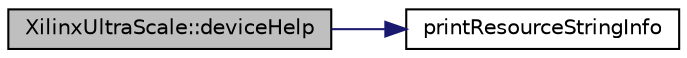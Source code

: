 digraph "XilinxUltraScale::deviceHelp"
{
 // INTERACTIVE_SVG=YES
 // LATEX_PDF_SIZE
  edge [fontname="Helvetica",fontsize="10",labelfontname="Helvetica",labelfontsize="10"];
  node [fontname="Helvetica",fontsize="10",shape=record];
  rankdir="LR";
  Node1 [label="XilinxUltraScale::deviceHelp",height=0.2,width=0.4,color="black", fillcolor="grey75", style="filled", fontcolor="black",tooltip=" "];
  Node1 -> Node2 [color="midnightblue",fontsize="10",style="solid",fontname="Helvetica"];
  Node2 [label="printResourceStringInfo",height=0.2,width=0.4,color="black", fillcolor="white", style="filled",URL="$inlinePrintResourceStringInfo_8h.html#a6f2b13a8fc2a6d13cb4c3113171a3423",tooltip=" "];
}
